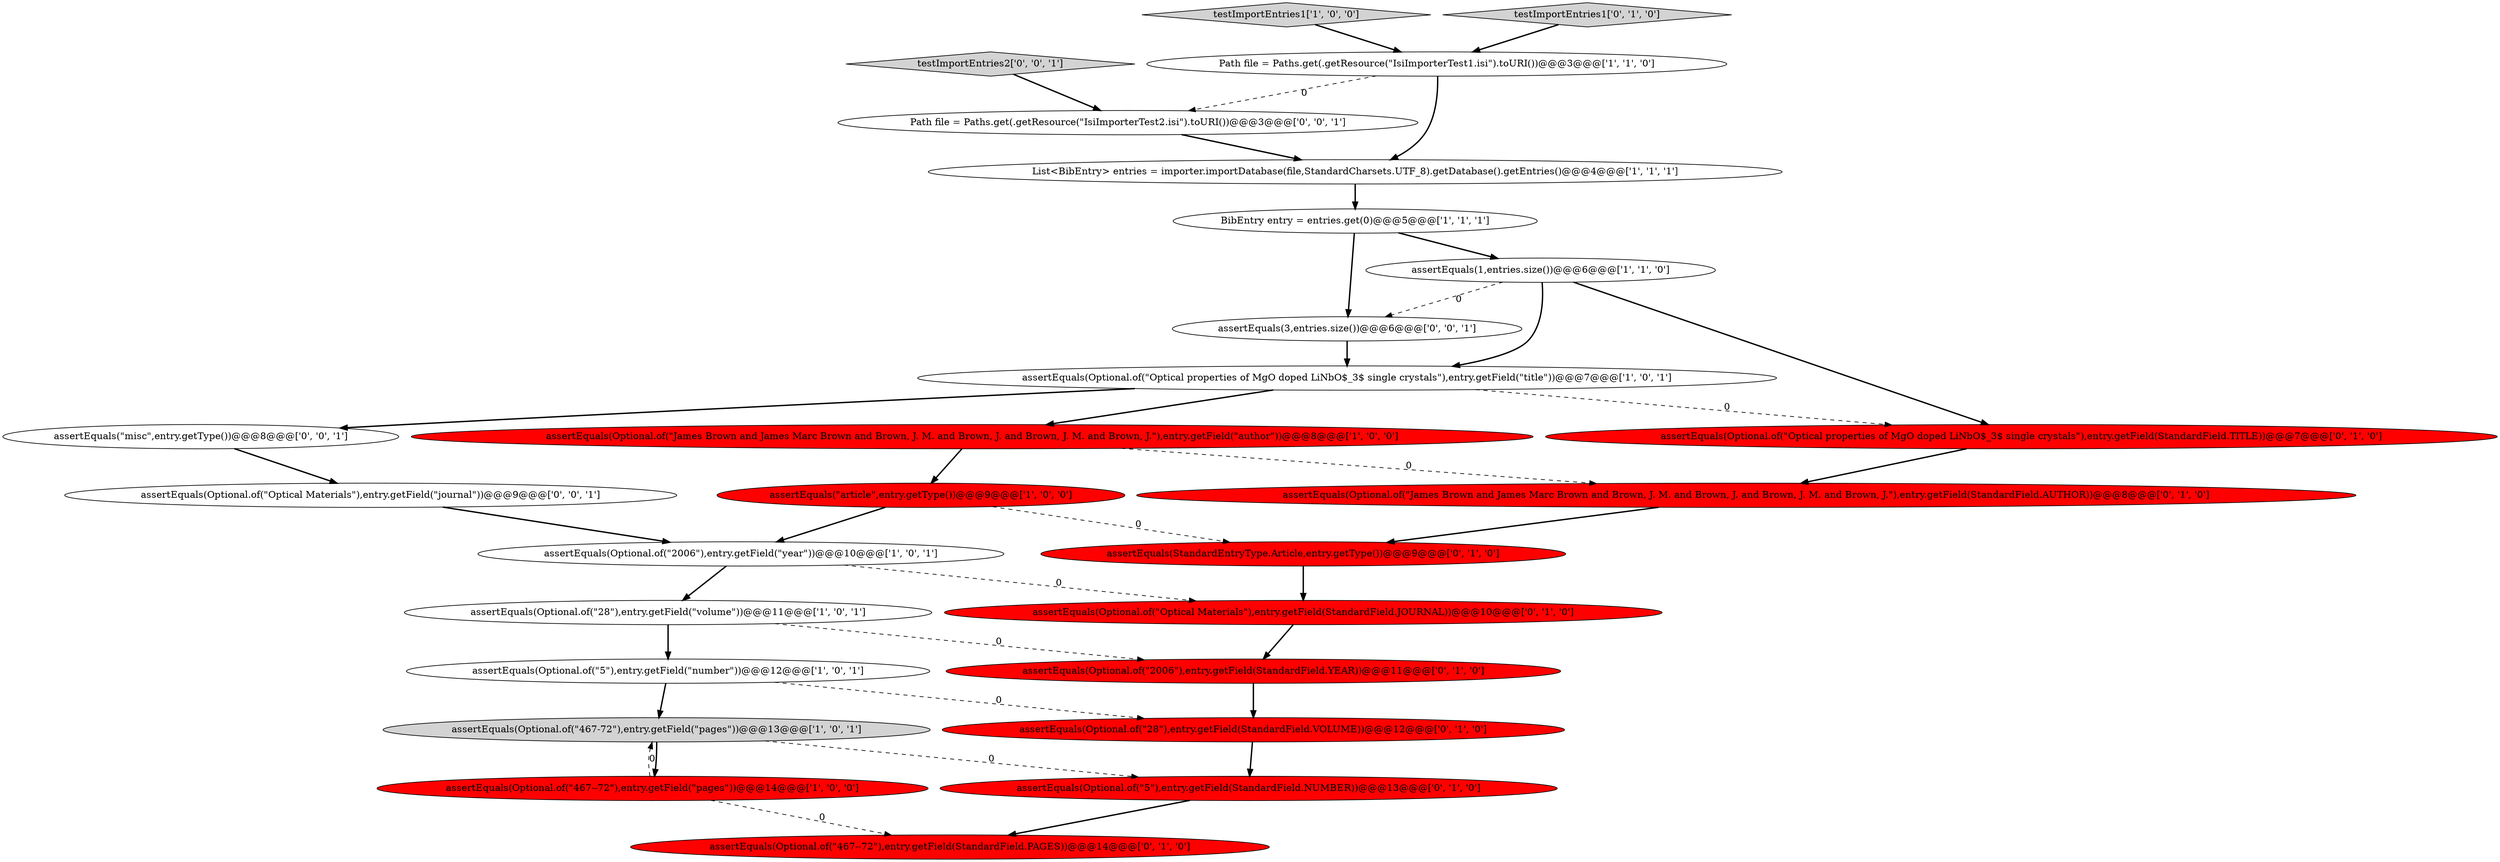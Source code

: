 digraph {
2 [style = filled, label = "testImportEntries1['1', '0', '0']", fillcolor = lightgray, shape = diamond image = "AAA0AAABBB1BBB"];
25 [style = filled, label = "assertEquals(3,entries.size())@@@6@@@['0', '0', '1']", fillcolor = white, shape = ellipse image = "AAA0AAABBB3BBB"];
26 [style = filled, label = "testImportEntries2['0', '0', '1']", fillcolor = lightgray, shape = diamond image = "AAA0AAABBB3BBB"];
14 [style = filled, label = "assertEquals(Optional.of(\"28\"),entry.getField(StandardField.VOLUME))@@@12@@@['0', '1', '0']", fillcolor = red, shape = ellipse image = "AAA1AAABBB2BBB"];
22 [style = filled, label = "Path file = Paths.get(.getResource(\"IsiImporterTest2.isi\").toURI())@@@3@@@['0', '0', '1']", fillcolor = white, shape = ellipse image = "AAA0AAABBB3BBB"];
24 [style = filled, label = "assertEquals(\"misc\",entry.getType())@@@8@@@['0', '0', '1']", fillcolor = white, shape = ellipse image = "AAA0AAABBB3BBB"];
0 [style = filled, label = "assertEquals(Optional.of(\"28\"),entry.getField(\"volume\"))@@@11@@@['1', '0', '1']", fillcolor = white, shape = ellipse image = "AAA0AAABBB1BBB"];
21 [style = filled, label = "assertEquals(Optional.of(\"Optical Materials\"),entry.getField(StandardField.JOURNAL))@@@10@@@['0', '1', '0']", fillcolor = red, shape = ellipse image = "AAA1AAABBB2BBB"];
7 [style = filled, label = "assertEquals(Optional.of(\"5\"),entry.getField(\"number\"))@@@12@@@['1', '0', '1']", fillcolor = white, shape = ellipse image = "AAA0AAABBB1BBB"];
13 [style = filled, label = "assertEquals(Optional.of(\"James Brown and James Marc Brown and Brown, J. M. and Brown, J. and Brown, J. M. and Brown, J.\"),entry.getField(StandardField.AUTHOR))@@@8@@@['0', '1', '0']", fillcolor = red, shape = ellipse image = "AAA1AAABBB2BBB"];
12 [style = filled, label = "assertEquals(Optional.of(\"Optical properties of MgO doped LiNbO$_3$ single crystals\"),entry.getField(\"title\"))@@@7@@@['1', '0', '1']", fillcolor = white, shape = ellipse image = "AAA0AAABBB1BBB"];
4 [style = filled, label = "assertEquals(\"article\",entry.getType())@@@9@@@['1', '0', '0']", fillcolor = red, shape = ellipse image = "AAA1AAABBB1BBB"];
20 [style = filled, label = "testImportEntries1['0', '1', '0']", fillcolor = lightgray, shape = diamond image = "AAA0AAABBB2BBB"];
11 [style = filled, label = "assertEquals(Optional.of(\"James Brown and James Marc Brown and Brown, J. M. and Brown, J. and Brown, J. M. and Brown, J.\"),entry.getField(\"author\"))@@@8@@@['1', '0', '0']", fillcolor = red, shape = ellipse image = "AAA1AAABBB1BBB"];
5 [style = filled, label = "Path file = Paths.get(.getResource(\"IsiImporterTest1.isi\").toURI())@@@3@@@['1', '1', '0']", fillcolor = white, shape = ellipse image = "AAA0AAABBB1BBB"];
23 [style = filled, label = "assertEquals(Optional.of(\"Optical Materials\"),entry.getField(\"journal\"))@@@9@@@['0', '0', '1']", fillcolor = white, shape = ellipse image = "AAA0AAABBB3BBB"];
3 [style = filled, label = "assertEquals(1,entries.size())@@@6@@@['1', '1', '0']", fillcolor = white, shape = ellipse image = "AAA0AAABBB1BBB"];
6 [style = filled, label = "BibEntry entry = entries.get(0)@@@5@@@['1', '1', '1']", fillcolor = white, shape = ellipse image = "AAA0AAABBB1BBB"];
1 [style = filled, label = "assertEquals(Optional.of(\"467--72\"),entry.getField(\"pages\"))@@@14@@@['1', '0', '0']", fillcolor = red, shape = ellipse image = "AAA1AAABBB1BBB"];
15 [style = filled, label = "assertEquals(Optional.of(\"Optical properties of MgO doped LiNbO$_3$ single crystals\"),entry.getField(StandardField.TITLE))@@@7@@@['0', '1', '0']", fillcolor = red, shape = ellipse image = "AAA1AAABBB2BBB"];
18 [style = filled, label = "assertEquals(StandardEntryType.Article,entry.getType())@@@9@@@['0', '1', '0']", fillcolor = red, shape = ellipse image = "AAA1AAABBB2BBB"];
19 [style = filled, label = "assertEquals(Optional.of(\"467--72\"),entry.getField(StandardField.PAGES))@@@14@@@['0', '1', '0']", fillcolor = red, shape = ellipse image = "AAA1AAABBB2BBB"];
9 [style = filled, label = "assertEquals(Optional.of(\"467-72\"),entry.getField(\"pages\"))@@@13@@@['1', '0', '1']", fillcolor = lightgray, shape = ellipse image = "AAA0AAABBB1BBB"];
17 [style = filled, label = "assertEquals(Optional.of(\"2006\"),entry.getField(StandardField.YEAR))@@@11@@@['0', '1', '0']", fillcolor = red, shape = ellipse image = "AAA1AAABBB2BBB"];
10 [style = filled, label = "List<BibEntry> entries = importer.importDatabase(file,StandardCharsets.UTF_8).getDatabase().getEntries()@@@4@@@['1', '1', '1']", fillcolor = white, shape = ellipse image = "AAA0AAABBB1BBB"];
16 [style = filled, label = "assertEquals(Optional.of(\"5\"),entry.getField(StandardField.NUMBER))@@@13@@@['0', '1', '0']", fillcolor = red, shape = ellipse image = "AAA1AAABBB2BBB"];
8 [style = filled, label = "assertEquals(Optional.of(\"2006\"),entry.getField(\"year\"))@@@10@@@['1', '0', '1']", fillcolor = white, shape = ellipse image = "AAA0AAABBB1BBB"];
14->16 [style = bold, label=""];
4->18 [style = dashed, label="0"];
6->3 [style = bold, label=""];
5->10 [style = bold, label=""];
15->13 [style = bold, label=""];
9->16 [style = dashed, label="0"];
3->25 [style = dashed, label="0"];
7->14 [style = dashed, label="0"];
11->4 [style = bold, label=""];
1->19 [style = dashed, label="0"];
12->11 [style = bold, label=""];
1->9 [style = dashed, label="0"];
3->15 [style = bold, label=""];
3->12 [style = bold, label=""];
12->24 [style = bold, label=""];
23->8 [style = bold, label=""];
16->19 [style = bold, label=""];
8->21 [style = dashed, label="0"];
0->17 [style = dashed, label="0"];
10->6 [style = bold, label=""];
26->22 [style = bold, label=""];
20->5 [style = bold, label=""];
0->7 [style = bold, label=""];
8->0 [style = bold, label=""];
7->9 [style = bold, label=""];
11->13 [style = dashed, label="0"];
25->12 [style = bold, label=""];
17->14 [style = bold, label=""];
22->10 [style = bold, label=""];
12->15 [style = dashed, label="0"];
4->8 [style = bold, label=""];
18->21 [style = bold, label=""];
9->1 [style = bold, label=""];
21->17 [style = bold, label=""];
13->18 [style = bold, label=""];
6->25 [style = bold, label=""];
2->5 [style = bold, label=""];
24->23 [style = bold, label=""];
5->22 [style = dashed, label="0"];
}
